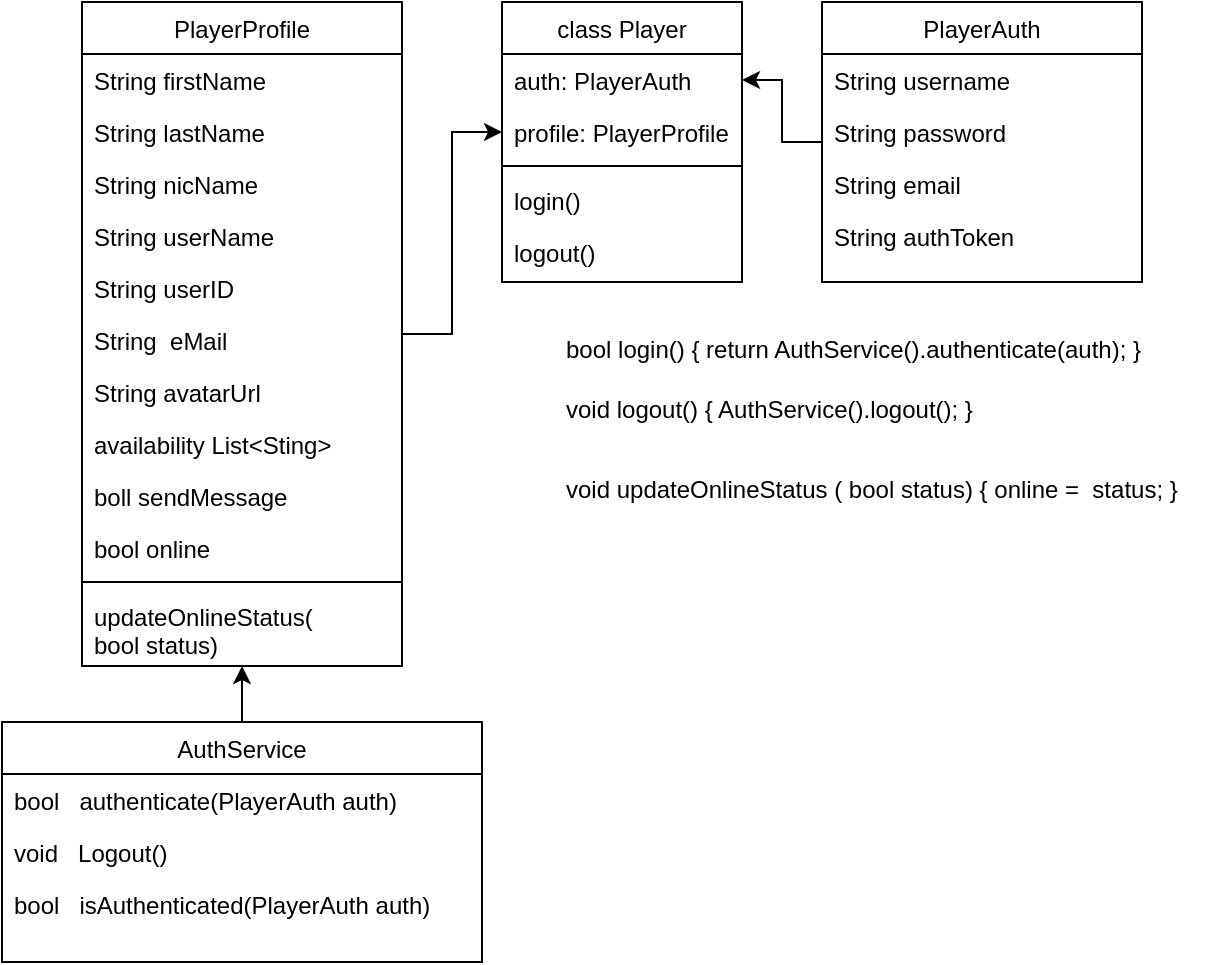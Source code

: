 <mxfile version="24.7.17">
  <diagram id="C5RBs43oDa-KdzZeNtuy" name="Page-1">
    <mxGraphModel dx="1185" dy="666" grid="1" gridSize="10" guides="1" tooltips="1" connect="1" arrows="1" fold="1" page="1" pageScale="1" pageWidth="827" pageHeight="1169" math="0" shadow="0">
      <root>
        <mxCell id="WIyWlLk6GJQsqaUBKTNV-0" />
        <mxCell id="WIyWlLk6GJQsqaUBKTNV-1" parent="WIyWlLk6GJQsqaUBKTNV-0" />
        <mxCell id="eCA6wqIqIOPfMTLipnqZ-0" value="class Player" style="swimlane;fontStyle=0;align=center;verticalAlign=top;childLayout=stackLayout;horizontal=1;startSize=26;horizontalStack=0;resizeParent=1;resizeLast=0;collapsible=1;marginBottom=0;rounded=0;shadow=0;strokeWidth=1;" parent="WIyWlLk6GJQsqaUBKTNV-1" vertex="1">
          <mxGeometry x="390" y="20" width="120" height="140" as="geometry">
            <mxRectangle x="130" y="380" width="160" height="26" as="alternateBounds" />
          </mxGeometry>
        </mxCell>
        <mxCell id="eCA6wqIqIOPfMTLipnqZ-1" value="auth: PlayerAuth&#xa;" style="text;align=left;verticalAlign=top;spacingLeft=4;spacingRight=4;overflow=hidden;rotatable=0;points=[[0,0.5],[1,0.5]];portConstraint=eastwest;" parent="eCA6wqIqIOPfMTLipnqZ-0" vertex="1">
          <mxGeometry y="26" width="120" height="26" as="geometry" />
        </mxCell>
        <mxCell id="eCA6wqIqIOPfMTLipnqZ-2" value="profile: PlayerProfile" style="text;align=left;verticalAlign=top;spacingLeft=4;spacingRight=4;overflow=hidden;rotatable=0;points=[[0,0.5],[1,0.5]];portConstraint=eastwest;rounded=0;shadow=0;html=0;" parent="eCA6wqIqIOPfMTLipnqZ-0" vertex="1">
          <mxGeometry y="52" width="120" height="26" as="geometry" />
        </mxCell>
        <mxCell id="eCA6wqIqIOPfMTLipnqZ-3" value="" style="line;html=1;strokeWidth=1;align=left;verticalAlign=middle;spacingTop=-1;spacingLeft=3;spacingRight=3;rotatable=0;labelPosition=right;points=[];portConstraint=eastwest;" parent="eCA6wqIqIOPfMTLipnqZ-0" vertex="1">
          <mxGeometry y="78" width="120" height="8" as="geometry" />
        </mxCell>
        <mxCell id="vhBQxmxf0pLZyOdncbhS-2" value="login()" style="text;align=left;verticalAlign=top;spacingLeft=4;spacingRight=4;overflow=hidden;rotatable=0;points=[[0,0.5],[1,0.5]];portConstraint=eastwest;" parent="eCA6wqIqIOPfMTLipnqZ-0" vertex="1">
          <mxGeometry y="86" width="120" height="26" as="geometry" />
        </mxCell>
        <mxCell id="vhBQxmxf0pLZyOdncbhS-3" value="logout()" style="text;align=left;verticalAlign=top;spacingLeft=4;spacingRight=4;overflow=hidden;rotatable=0;points=[[0,0.5],[1,0.5]];portConstraint=eastwest;" parent="eCA6wqIqIOPfMTLipnqZ-0" vertex="1">
          <mxGeometry y="112" width="120" height="26" as="geometry" />
        </mxCell>
        <mxCell id="vhBQxmxf0pLZyOdncbhS-4" style="edgeStyle=orthogonalEdgeStyle;rounded=0;orthogonalLoop=1;jettySize=auto;html=1;exitX=1;exitY=0.5;exitDx=0;exitDy=0;" parent="eCA6wqIqIOPfMTLipnqZ-0" source="eCA6wqIqIOPfMTLipnqZ-2" target="eCA6wqIqIOPfMTLipnqZ-2" edge="1">
          <mxGeometry relative="1" as="geometry" />
        </mxCell>
        <mxCell id="vhBQxmxf0pLZyOdncbhS-34" style="edgeStyle=orthogonalEdgeStyle;rounded=0;orthogonalLoop=1;jettySize=auto;html=1;entryX=0;entryY=0.5;entryDx=0;entryDy=0;" parent="WIyWlLk6GJQsqaUBKTNV-1" source="vhBQxmxf0pLZyOdncbhS-5" target="eCA6wqIqIOPfMTLipnqZ-2" edge="1">
          <mxGeometry relative="1" as="geometry" />
        </mxCell>
        <mxCell id="vhBQxmxf0pLZyOdncbhS-5" value="PlayerProfile" style="swimlane;fontStyle=0;align=center;verticalAlign=top;childLayout=stackLayout;horizontal=1;startSize=26;horizontalStack=0;resizeParent=1;resizeLast=0;collapsible=1;marginBottom=0;rounded=0;shadow=0;strokeWidth=1;" parent="WIyWlLk6GJQsqaUBKTNV-1" vertex="1">
          <mxGeometry x="180" y="20" width="160" height="332" as="geometry">
            <mxRectangle x="550" y="140" width="160" height="26" as="alternateBounds" />
          </mxGeometry>
        </mxCell>
        <mxCell id="vhBQxmxf0pLZyOdncbhS-6" value="String firstName&#xa;" style="text;align=left;verticalAlign=top;spacingLeft=4;spacingRight=4;overflow=hidden;rotatable=0;points=[[0,0.5],[1,0.5]];portConstraint=eastwest;" parent="vhBQxmxf0pLZyOdncbhS-5" vertex="1">
          <mxGeometry y="26" width="160" height="26" as="geometry" />
        </mxCell>
        <mxCell id="vhBQxmxf0pLZyOdncbhS-7" value="String lastName&#xa;" style="text;align=left;verticalAlign=top;spacingLeft=4;spacingRight=4;overflow=hidden;rotatable=0;points=[[0,0.5],[1,0.5]];portConstraint=eastwest;rounded=0;shadow=0;html=0;" parent="vhBQxmxf0pLZyOdncbhS-5" vertex="1">
          <mxGeometry y="52" width="160" height="26" as="geometry" />
        </mxCell>
        <mxCell id="vhBQxmxf0pLZyOdncbhS-8" value="String nicName&#xa;" style="text;align=left;verticalAlign=top;spacingLeft=4;spacingRight=4;overflow=hidden;rotatable=0;points=[[0,0.5],[1,0.5]];portConstraint=eastwest;rounded=0;shadow=0;html=0;" parent="vhBQxmxf0pLZyOdncbhS-5" vertex="1">
          <mxGeometry y="78" width="160" height="26" as="geometry" />
        </mxCell>
        <mxCell id="zZwgXQN2AAdTxUPDBKFZ-1" value="String userName&#xa;&#xa;" style="text;align=left;verticalAlign=top;spacingLeft=4;spacingRight=4;overflow=hidden;rotatable=0;points=[[0,0.5],[1,0.5]];portConstraint=eastwest;" vertex="1" parent="vhBQxmxf0pLZyOdncbhS-5">
          <mxGeometry y="104" width="160" height="26" as="geometry" />
        </mxCell>
        <mxCell id="zZwgXQN2AAdTxUPDBKFZ-2" value="String userID&#xa;&#xa;" style="text;align=left;verticalAlign=top;spacingLeft=4;spacingRight=4;overflow=hidden;rotatable=0;points=[[0,0.5],[1,0.5]];portConstraint=eastwest;" vertex="1" parent="vhBQxmxf0pLZyOdncbhS-5">
          <mxGeometry y="130" width="160" height="26" as="geometry" />
        </mxCell>
        <mxCell id="zZwgXQN2AAdTxUPDBKFZ-3" value="String  eMail&#xa;&#xa;" style="text;align=left;verticalAlign=top;spacingLeft=4;spacingRight=4;overflow=hidden;rotatable=0;points=[[0,0.5],[1,0.5]];portConstraint=eastwest;" vertex="1" parent="vhBQxmxf0pLZyOdncbhS-5">
          <mxGeometry y="156" width="160" height="26" as="geometry" />
        </mxCell>
        <mxCell id="vhBQxmxf0pLZyOdncbhS-9" value="String avatarUrl&#xa;" style="text;align=left;verticalAlign=top;spacingLeft=4;spacingRight=4;overflow=hidden;rotatable=0;points=[[0,0.5],[1,0.5]];portConstraint=eastwest;rounded=0;shadow=0;html=0;" parent="vhBQxmxf0pLZyOdncbhS-5" vertex="1">
          <mxGeometry y="182" width="160" height="26" as="geometry" />
        </mxCell>
        <mxCell id="vhBQxmxf0pLZyOdncbhS-10" value="availability List&lt;Sting&gt;" style="text;align=left;verticalAlign=top;spacingLeft=4;spacingRight=4;overflow=hidden;rotatable=0;points=[[0,0.5],[1,0.5]];portConstraint=eastwest;rounded=0;shadow=0;html=0;" parent="vhBQxmxf0pLZyOdncbhS-5" vertex="1">
          <mxGeometry y="208" width="160" height="26" as="geometry" />
        </mxCell>
        <mxCell id="vhBQxmxf0pLZyOdncbhS-12" value="boll sendMessage" style="text;align=left;verticalAlign=top;spacingLeft=4;spacingRight=4;overflow=hidden;rotatable=0;points=[[0,0.5],[1,0.5]];portConstraint=eastwest;" parent="vhBQxmxf0pLZyOdncbhS-5" vertex="1">
          <mxGeometry y="234" width="160" height="26" as="geometry" />
        </mxCell>
        <mxCell id="vhBQxmxf0pLZyOdncbhS-16" value="bool online" style="text;align=left;verticalAlign=top;spacingLeft=4;spacingRight=4;overflow=hidden;rotatable=0;points=[[0,0.5],[1,0.5]];portConstraint=eastwest;" parent="vhBQxmxf0pLZyOdncbhS-5" vertex="1">
          <mxGeometry y="260" width="160" height="26" as="geometry" />
        </mxCell>
        <mxCell id="vhBQxmxf0pLZyOdncbhS-20" value="" style="line;html=1;strokeWidth=1;align=left;verticalAlign=middle;spacingTop=-1;spacingLeft=3;spacingRight=3;rotatable=0;labelPosition=right;points=[];portConstraint=eastwest;" parent="vhBQxmxf0pLZyOdncbhS-5" vertex="1">
          <mxGeometry y="286" width="160" height="8" as="geometry" />
        </mxCell>
        <mxCell id="vhBQxmxf0pLZyOdncbhS-17" value="updateOnlineStatus(&#xa;bool status)" style="text;align=left;verticalAlign=top;spacingLeft=4;spacingRight=4;overflow=hidden;rotatable=0;points=[[0,0.5],[1,0.5]];portConstraint=eastwest;" parent="vhBQxmxf0pLZyOdncbhS-5" vertex="1">
          <mxGeometry y="294" width="160" height="38" as="geometry" />
        </mxCell>
        <mxCell id="vhBQxmxf0pLZyOdncbhS-35" style="edgeStyle=orthogonalEdgeStyle;rounded=0;orthogonalLoop=1;jettySize=auto;html=1;entryX=1;entryY=0.5;entryDx=0;entryDy=0;" parent="WIyWlLk6GJQsqaUBKTNV-1" source="vhBQxmxf0pLZyOdncbhS-22" target="eCA6wqIqIOPfMTLipnqZ-1" edge="1">
          <mxGeometry relative="1" as="geometry" />
        </mxCell>
        <mxCell id="vhBQxmxf0pLZyOdncbhS-22" value="PlayerAuth" style="swimlane;fontStyle=0;align=center;verticalAlign=top;childLayout=stackLayout;horizontal=1;startSize=26;horizontalStack=0;resizeParent=1;resizeLast=0;collapsible=1;marginBottom=0;rounded=0;shadow=0;strokeWidth=1;" parent="WIyWlLk6GJQsqaUBKTNV-1" vertex="1">
          <mxGeometry x="550" y="20" width="160" height="140" as="geometry">
            <mxRectangle x="550" y="140" width="160" height="26" as="alternateBounds" />
          </mxGeometry>
        </mxCell>
        <mxCell id="vhBQxmxf0pLZyOdncbhS-23" value="String username&#xa;" style="text;align=left;verticalAlign=top;spacingLeft=4;spacingRight=4;overflow=hidden;rotatable=0;points=[[0,0.5],[1,0.5]];portConstraint=eastwest;" parent="vhBQxmxf0pLZyOdncbhS-22" vertex="1">
          <mxGeometry y="26" width="160" height="26" as="geometry" />
        </mxCell>
        <mxCell id="vhBQxmxf0pLZyOdncbhS-24" value="String password&#xa;" style="text;align=left;verticalAlign=top;spacingLeft=4;spacingRight=4;overflow=hidden;rotatable=0;points=[[0,0.5],[1,0.5]];portConstraint=eastwest;rounded=0;shadow=0;html=0;" parent="vhBQxmxf0pLZyOdncbhS-22" vertex="1">
          <mxGeometry y="52" width="160" height="26" as="geometry" />
        </mxCell>
        <mxCell id="vhBQxmxf0pLZyOdncbhS-25" value="String email&#xa;" style="text;align=left;verticalAlign=top;spacingLeft=4;spacingRight=4;overflow=hidden;rotatable=0;points=[[0,0.5],[1,0.5]];portConstraint=eastwest;rounded=0;shadow=0;html=0;" parent="vhBQxmxf0pLZyOdncbhS-22" vertex="1">
          <mxGeometry y="78" width="160" height="26" as="geometry" />
        </mxCell>
        <mxCell id="vhBQxmxf0pLZyOdncbhS-26" value="String authToken&#xa;" style="text;align=left;verticalAlign=top;spacingLeft=4;spacingRight=4;overflow=hidden;rotatable=0;points=[[0,0.5],[1,0.5]];portConstraint=eastwest;rounded=0;shadow=0;html=0;" parent="vhBQxmxf0pLZyOdncbhS-22" vertex="1">
          <mxGeometry y="104" width="160" height="26" as="geometry" />
        </mxCell>
        <mxCell id="vhBQxmxf0pLZyOdncbhS-32" value="bool login()&amp;nbsp;&lt;span style=&quot;background-color: initial;&quot;&gt;{ return AuthService().authenticate(auth); }&lt;/span&gt;" style="text;whiteSpace=wrap;html=1;" parent="WIyWlLk6GJQsqaUBKTNV-1" vertex="1">
          <mxGeometry x="420" y="180" width="330" height="50" as="geometry" />
        </mxCell>
        <mxCell id="vhBQxmxf0pLZyOdncbhS-33" value="void logout()&amp;nbsp;&lt;span style=&quot;background-color: initial;&quot;&gt;{ AuthService().logout(); }&amp;nbsp;&lt;/span&gt;" style="text;whiteSpace=wrap;html=1;" parent="WIyWlLk6GJQsqaUBKTNV-1" vertex="1">
          <mxGeometry x="420" y="210" width="250" height="30" as="geometry" />
        </mxCell>
        <mxCell id="vhBQxmxf0pLZyOdncbhS-37" value="void updateOnlineStatus ( bool status)&lt;span style=&quot;background-color: initial;&quot;&gt;&amp;nbsp;{ online =&amp;nbsp; status; }&lt;/span&gt;" style="text;whiteSpace=wrap;html=1;" parent="WIyWlLk6GJQsqaUBKTNV-1" vertex="1">
          <mxGeometry x="420" y="250" width="330" height="40" as="geometry" />
        </mxCell>
        <mxCell id="vhBQxmxf0pLZyOdncbhS-43" style="edgeStyle=orthogonalEdgeStyle;rounded=0;orthogonalLoop=1;jettySize=auto;html=1;entryX=0.5;entryY=1;entryDx=0;entryDy=0;" parent="WIyWlLk6GJQsqaUBKTNV-1" source="vhBQxmxf0pLZyOdncbhS-38" target="vhBQxmxf0pLZyOdncbhS-5" edge="1">
          <mxGeometry relative="1" as="geometry" />
        </mxCell>
        <mxCell id="vhBQxmxf0pLZyOdncbhS-38" value="AuthService" style="swimlane;fontStyle=0;align=center;verticalAlign=top;childLayout=stackLayout;horizontal=1;startSize=26;horizontalStack=0;resizeParent=1;resizeLast=0;collapsible=1;marginBottom=0;rounded=0;shadow=0;strokeWidth=1;" parent="WIyWlLk6GJQsqaUBKTNV-1" vertex="1">
          <mxGeometry x="140" y="380" width="240" height="120" as="geometry">
            <mxRectangle x="550" y="140" width="160" height="26" as="alternateBounds" />
          </mxGeometry>
        </mxCell>
        <mxCell id="vhBQxmxf0pLZyOdncbhS-39" value="bool   authenticate(PlayerAuth auth)" style="text;align=left;verticalAlign=top;spacingLeft=4;spacingRight=4;overflow=hidden;rotatable=0;points=[[0,0.5],[1,0.5]];portConstraint=eastwest;" parent="vhBQxmxf0pLZyOdncbhS-38" vertex="1">
          <mxGeometry y="26" width="240" height="26" as="geometry" />
        </mxCell>
        <mxCell id="vhBQxmxf0pLZyOdncbhS-41" value="void   Logout()" style="text;align=left;verticalAlign=top;spacingLeft=4;spacingRight=4;overflow=hidden;rotatable=0;points=[[0,0.5],[1,0.5]];portConstraint=eastwest;rounded=0;shadow=0;html=0;" parent="vhBQxmxf0pLZyOdncbhS-38" vertex="1">
          <mxGeometry y="52" width="240" height="26" as="geometry" />
        </mxCell>
        <mxCell id="vhBQxmxf0pLZyOdncbhS-42" value="bool   isAuthenticated(PlayerAuth auth)&#xa;&#xa;" style="text;align=left;verticalAlign=top;spacingLeft=4;spacingRight=4;overflow=hidden;rotatable=0;points=[[0,0.5],[1,0.5]];portConstraint=eastwest;rounded=0;shadow=0;html=0;" parent="vhBQxmxf0pLZyOdncbhS-38" vertex="1">
          <mxGeometry y="78" width="240" height="26" as="geometry" />
        </mxCell>
      </root>
    </mxGraphModel>
  </diagram>
</mxfile>

